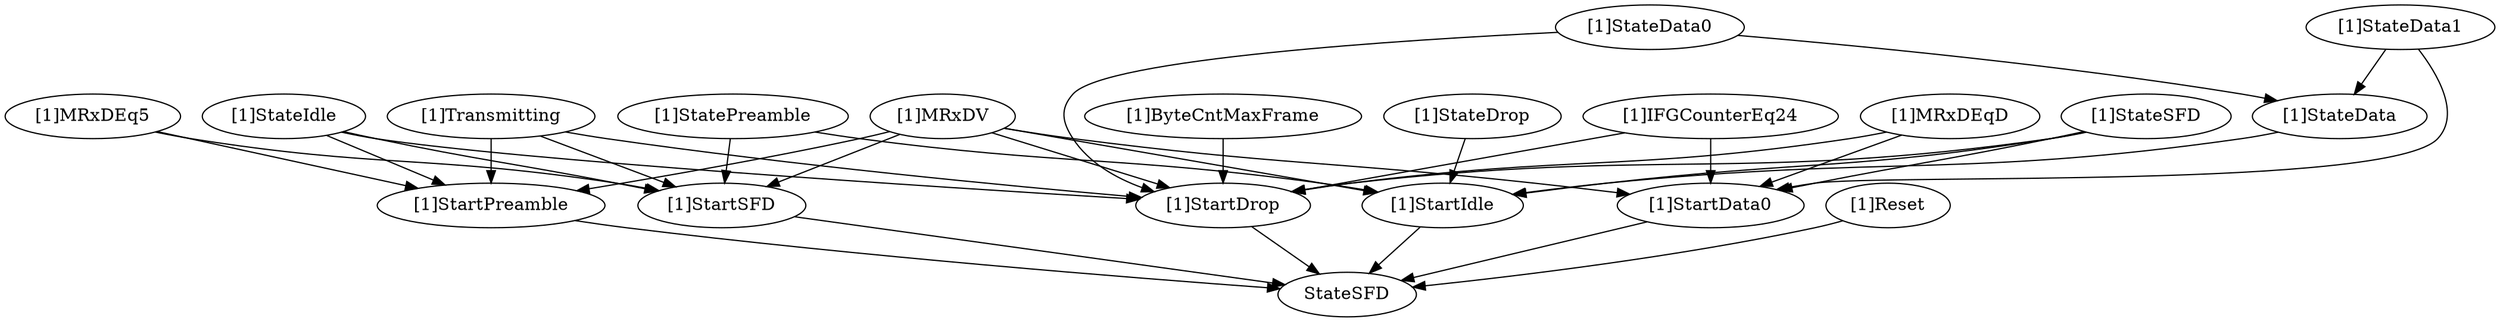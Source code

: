 strict digraph "" {
	StateSFD	 [complexity=0,
		importance=0.0732540979302,
		rank=0.0];
	"[1]StartDrop"	 [complexity=4,
		importance=0.229839852434,
		rank=0.0574599631085];
	"[1]StartDrop" -> StateSFD;
	"[1]StartPreamble"	 [complexity=4,
		importance=0.19423916345,
		rank=0.0485597908625];
	"[1]StartPreamble" -> StateSFD;
	"[1]MRxDEq5"	 [complexity=9,
		importance=0.21923916345,
		rank=0.02435990705];
	"[1]MRxDEq5" -> "[1]StartPreamble";
	"[1]StartSFD"	 [complexity=1,
		importance=0.136281889516,
		rank=0.136281889516];
	"[1]MRxDEq5" -> "[1]StartSFD";
	"[1]StateData"	 [complexity=10,
		importance=0.299235934342,
		rank=0.0299235934342];
	"[1]StartIdle"	 [complexity=4,
		importance=0.247150222864,
		rank=0.0617875557161];
	"[1]StateData" -> "[1]StartIdle";
	"[1]Transmitting"	 [complexity=13,
		importance=0.254839852434,
		rank=0.0196030655718];
	"[1]Transmitting" -> "[1]StartDrop";
	"[1]Transmitting" -> "[1]StartPreamble";
	"[1]Transmitting" -> "[1]StartSFD";
	"[1]IFGCounterEq24"	 [complexity=10,
		importance=0.239494948858,
		rank=0.0239494948858];
	"[1]IFGCounterEq24" -> "[1]StartDrop";
	"[1]StartData0"	 [complexity=4,
		importance=0.214494948858,
		rank=0.0536237372144];
	"[1]IFGCounterEq24" -> "[1]StartData0";
	"[1]StatePreamble"	 [complexity=10,
		importance=0.308336807135,
		rank=0.0308336807135];
	"[1]StatePreamble" -> "[1]StartIdle";
	"[1]StatePreamble" -> "[1]StartSFD";
	"[1]StateData0"	 [complexity=13,
		importance=0.364584129422,
		rank=0.0280449330325];
	"[1]StateData0" -> "[1]StartDrop";
	"[1]StateData0" -> "[1]StateData";
	"[1]StartData0" -> StateSFD;
	"[1]StateIdle"	 [complexity=13,
		importance=0.291224862917,
		rank=0.0224019125321];
	"[1]StateIdle" -> "[1]StartDrop";
	"[1]StateIdle" -> "[1]StartPreamble";
	"[1]StateIdle" -> "[1]StartSFD";
	"[1]StateDrop"	 [complexity=10,
		importance=0.287170584986,
		rank=0.0287170584986];
	"[1]StateDrop" -> "[1]StartIdle";
	"[1]MRxDEqD"	 [complexity=10,
		importance=0.239494948858,
		rank=0.0239494948858];
	"[1]MRxDEqD" -> "[1]StartDrop";
	"[1]MRxDEqD" -> "[1]StartData0";
	"[1]StartIdle" -> StateSFD;
	"[1]ByteCntMaxFrame"	 [complexity=13,
		importance=0.254839852434,
		rank=0.0196030655718];
	"[1]ByteCntMaxFrame" -> "[1]StartDrop";
	"[1]Reset"	 [complexity=1,
		importance=0.244762293791,
		rank=0.244762293791];
	"[1]Reset" -> StateSFD;
	"[1]StartSFD" -> StateSFD;
	"[1]StateData1"	 [complexity=10,
		importance=0.279270968012,
		rank=0.0279270968012];
	"[1]StateData1" -> "[1]StateData";
	"[1]StateData1" -> "[1]StartData0";
	"[1]StateSFD"	 [complexity=10,
		importance=0.287749046788,
		rank=0.0287749046788];
	"[1]StateSFD" -> "[1]StartDrop";
	"[1]StateSFD" -> "[1]StartData0";
	"[1]StateSFD" -> "[1]StartIdle";
	"[1]MRxDV"	 [complexity=10,
		importance=0.239494948858,
		rank=0.0239494948858];
	"[1]MRxDV" -> "[1]StartDrop";
	"[1]MRxDV" -> "[1]StartPreamble";
	"[1]MRxDV" -> "[1]StartData0";
	"[1]MRxDV" -> "[1]StartIdle";
	"[1]MRxDV" -> "[1]StartSFD";
}
